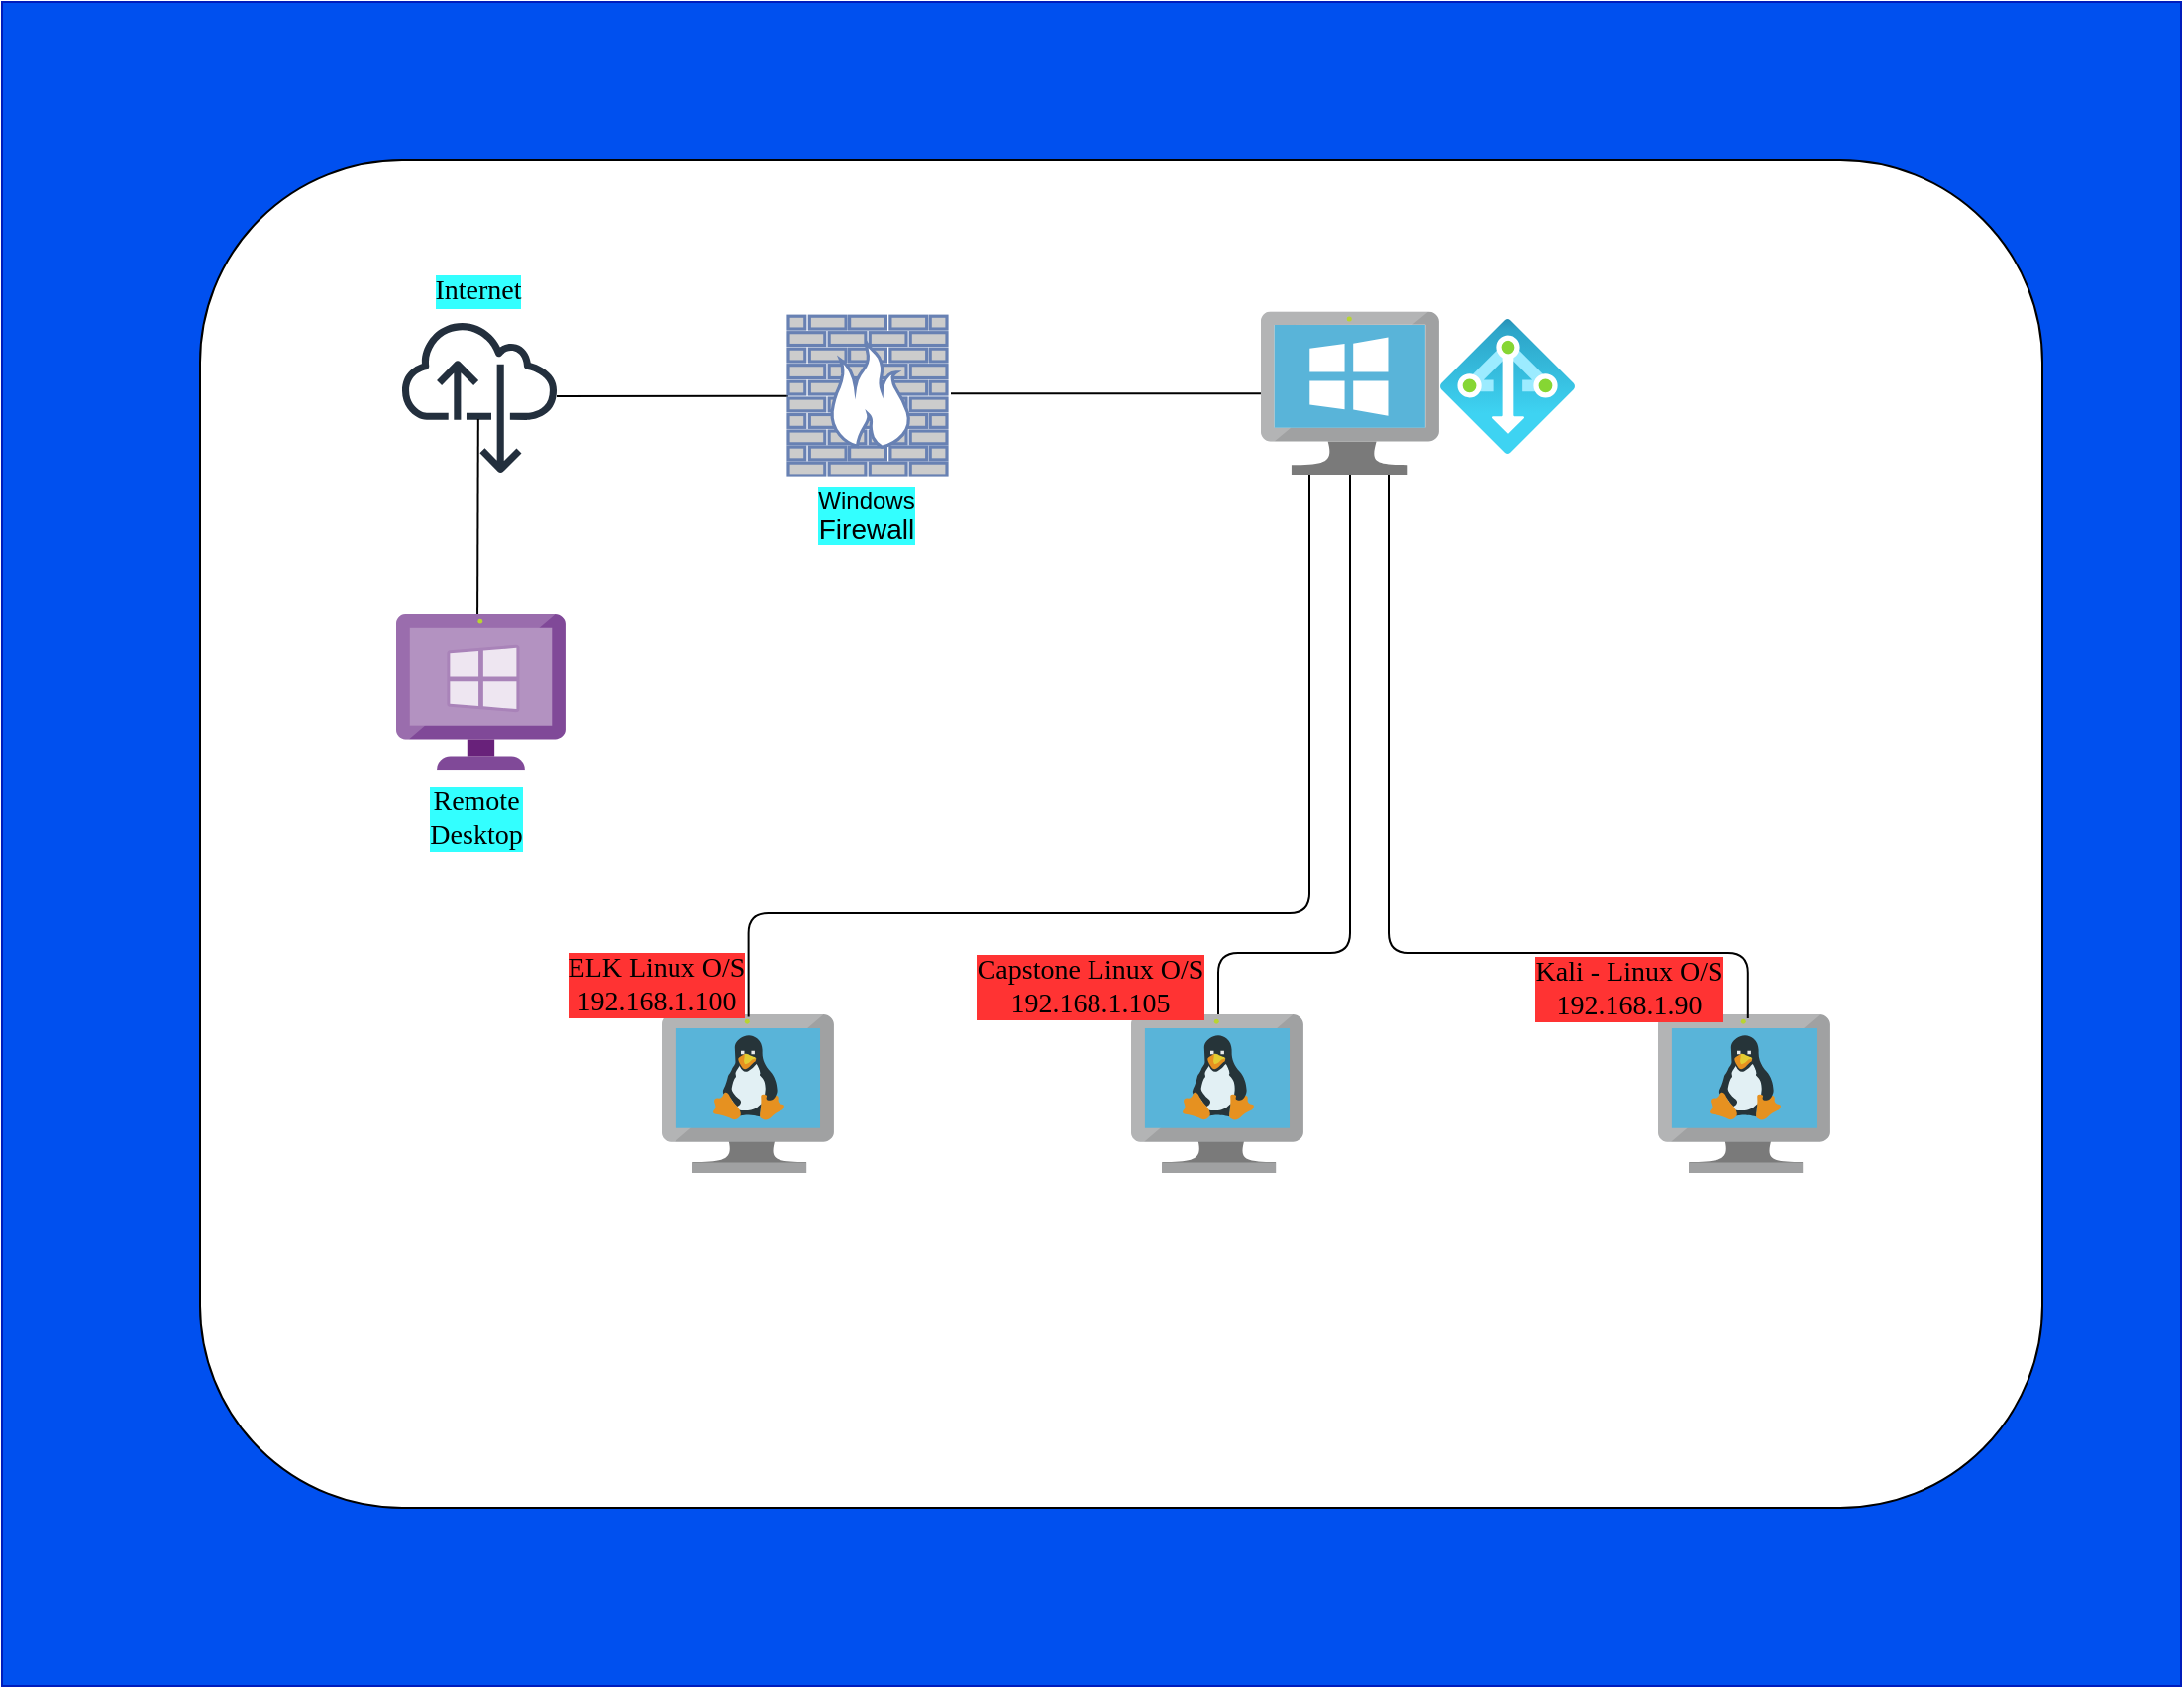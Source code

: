 <mxfile version="17.4.1" type="github">
  <diagram id="ZCgb6ObB1_aWpV4EeQwM" name="Page-1">
    <mxGraphModel dx="1049" dy="870" grid="1" gridSize="10" guides="1" tooltips="1" connect="1" arrows="1" fold="1" page="1" pageScale="1" pageWidth="1100" pageHeight="850" math="0" shadow="0">
      <root>
        <mxCell id="0" />
        <mxCell id="1" parent="0" />
        <mxCell id="qWNLBckgJxY5MX7CqJOy-32" value="" style="whiteSpace=wrap;html=1;rounded=0;fillColor=#0050ef;fontColor=#ffffff;strokeColor=#001DBC;" vertex="1" parent="1">
          <mxGeometry width="1100" height="850" as="geometry" />
        </mxCell>
        <mxCell id="qWNLBckgJxY5MX7CqJOy-31" value="" style="whiteSpace=wrap;html=1;rounded=1;" vertex="1" parent="1">
          <mxGeometry x="100" y="80" width="930" height="680" as="geometry" />
        </mxCell>
        <mxCell id="qWNLBckgJxY5MX7CqJOy-9" value="" style="sketch=0;aspect=fixed;html=1;points=[];align=center;image;fontSize=12;image=img/lib/mscae/VM_Linux.svg;" vertex="1" parent="1">
          <mxGeometry x="836" y="511" width="86.96" height="80" as="geometry" />
        </mxCell>
        <mxCell id="qWNLBckgJxY5MX7CqJOy-2" value="" style="sketch=0;aspect=fixed;html=1;points=[];align=center;image;fontSize=12;image=img/lib/mscae/VM_Linux.svg;" vertex="1" parent="1">
          <mxGeometry x="333" y="511" width="86.96" height="80" as="geometry" />
        </mxCell>
        <mxCell id="qWNLBckgJxY5MX7CqJOy-17" style="edgeStyle=orthogonalEdgeStyle;rounded=0;orthogonalLoop=1;jettySize=auto;html=1;endArrow=none;endFill=0;" edge="1" parent="1" source="qWNLBckgJxY5MX7CqJOy-3">
          <mxGeometry relative="1" as="geometry">
            <mxPoint x="479" y="197.6" as="targetPoint" />
          </mxGeometry>
        </mxCell>
        <mxCell id="qWNLBckgJxY5MX7CqJOy-23" style="edgeStyle=orthogonalEdgeStyle;rounded=1;orthogonalLoop=1;jettySize=auto;html=1;entryX=0.504;entryY=0.015;entryDx=0;entryDy=0;entryPerimeter=0;endArrow=none;endFill=0;" edge="1" parent="1" source="qWNLBckgJxY5MX7CqJOy-3" target="qWNLBckgJxY5MX7CqJOy-2">
          <mxGeometry relative="1" as="geometry">
            <Array as="points">
              <mxPoint x="660" y="460" />
              <mxPoint x="377" y="460" />
            </Array>
          </mxGeometry>
        </mxCell>
        <mxCell id="qWNLBckgJxY5MX7CqJOy-24" style="edgeStyle=orthogonalEdgeStyle;rounded=1;orthogonalLoop=1;jettySize=auto;html=1;entryX=0.522;entryY=0.025;entryDx=0;entryDy=0;entryPerimeter=0;endArrow=none;endFill=0;" edge="1" parent="1" source="qWNLBckgJxY5MX7CqJOy-3" target="qWNLBckgJxY5MX7CqJOy-9">
          <mxGeometry relative="1" as="geometry">
            <Array as="points">
              <mxPoint x="700" y="480" />
              <mxPoint x="881" y="480" />
            </Array>
          </mxGeometry>
        </mxCell>
        <mxCell id="qWNLBckgJxY5MX7CqJOy-37" style="edgeStyle=orthogonalEdgeStyle;rounded=1;orthogonalLoop=1;jettySize=auto;html=1;fontFamily=Tahoma;fontSize=14;endArrow=none;endFill=0;" edge="1" parent="1" source="qWNLBckgJxY5MX7CqJOy-3" target="qWNLBckgJxY5MX7CqJOy-8">
          <mxGeometry relative="1" as="geometry">
            <Array as="points">
              <mxPoint x="681" y="480" />
              <mxPoint x="614" y="480" />
            </Array>
          </mxGeometry>
        </mxCell>
        <mxCell id="qWNLBckgJxY5MX7CqJOy-3" value="" style="sketch=0;aspect=fixed;html=1;points=[];align=center;image;fontSize=12;image=img/lib/mscae/VirtualMachineWindows.svg;" vertex="1" parent="1">
          <mxGeometry x="635.48" y="156.2" width="90" height="82.8" as="geometry" />
        </mxCell>
        <mxCell id="qWNLBckgJxY5MX7CqJOy-4" value="" style="aspect=fixed;html=1;points=[];align=center;image;fontSize=12;image=img/lib/azure2/networking/NAT.svg;rotation=-180;" vertex="1" parent="1">
          <mxGeometry x="726" y="160" width="68" height="68" as="geometry" />
        </mxCell>
        <mxCell id="qWNLBckgJxY5MX7CqJOy-21" style="edgeStyle=none;rounded=0;orthogonalLoop=1;jettySize=auto;html=1;endArrow=none;endFill=0;" edge="1" parent="1" source="qWNLBckgJxY5MX7CqJOy-5" target="qWNLBckgJxY5MX7CqJOy-7">
          <mxGeometry relative="1" as="geometry" />
        </mxCell>
        <mxCell id="qWNLBckgJxY5MX7CqJOy-5" value="" style="fontColor=#0066CC;verticalAlign=top;verticalLabelPosition=bottom;labelPosition=center;align=center;html=1;outlineConnect=0;fillColor=#CCCCCC;strokeColor=#6881B3;gradientColor=none;gradientDirection=north;strokeWidth=2;shape=mxgraph.networks.firewall;" vertex="1" parent="1">
          <mxGeometry x="397" y="158.6" width="80" height="80.4" as="geometry" />
        </mxCell>
        <mxCell id="qWNLBckgJxY5MX7CqJOy-7" value="" style="sketch=0;outlineConnect=0;fontColor=#232F3E;gradientColor=none;fillColor=#232F3D;strokeColor=none;dashed=0;verticalLabelPosition=bottom;verticalAlign=top;align=center;html=1;fontSize=12;fontStyle=0;aspect=fixed;pointerEvents=1;shape=mxgraph.aws4.internet_alt22;" vertex="1" parent="1">
          <mxGeometry x="202" y="160" width="78" height="78" as="geometry" />
        </mxCell>
        <mxCell id="qWNLBckgJxY5MX7CqJOy-8" value="" style="sketch=0;aspect=fixed;html=1;points=[];align=center;image;fontSize=12;image=img/lib/mscae/VM_Linux.svg;" vertex="1" parent="1">
          <mxGeometry x="570" y="511" width="86.96" height="80" as="geometry" />
        </mxCell>
        <mxCell id="qWNLBckgJxY5MX7CqJOy-29" style="edgeStyle=none;rounded=1;orthogonalLoop=1;jettySize=auto;html=1;endArrow=none;endFill=0;exitX=0.48;exitY=0.025;exitDx=0;exitDy=0;exitPerimeter=0;" edge="1" parent="1" source="qWNLBckgJxY5MX7CqJOy-22">
          <mxGeometry relative="1" as="geometry">
            <mxPoint x="239.335" y="282" as="sourcePoint" />
            <mxPoint x="240.417" y="210.545" as="targetPoint" />
          </mxGeometry>
        </mxCell>
        <mxCell id="qWNLBckgJxY5MX7CqJOy-22" value="" style="sketch=0;aspect=fixed;html=1;points=[];align=center;image;fontSize=12;image=img/lib/mscae/VM_Windows_Non_Azure.svg;" vertex="1" parent="1">
          <mxGeometry x="199" y="309" width="85.48" height="78.64" as="geometry" />
        </mxCell>
        <mxCell id="qWNLBckgJxY5MX7CqJOy-33" value="&lt;p style=&quot;line-height: 0.8&quot;&gt;&lt;/p&gt;&lt;div&gt;&lt;span style=&quot;background-color: rgb(51 , 255 , 255) ; line-height: 1&quot;&gt;Windows&lt;/span&gt;&lt;/div&gt;&lt;div&gt;&lt;span style=&quot;background-color: rgb(51 , 255 , 255) ; line-height: 1 ; font-size: 14px&quot;&gt;Firewall&lt;br&gt;&lt;/span&gt;&lt;/div&gt;&lt;p&gt;&lt;/p&gt;" style="text;html=1;resizable=0;autosize=1;align=center;verticalAlign=middle;points=[];fillColor=none;strokeColor=none;rounded=0;" vertex="1" parent="1">
          <mxGeometry x="406" y="229" width="60" height="60" as="geometry" />
        </mxCell>
        <mxCell id="qWNLBckgJxY5MX7CqJOy-34" value="Internet" style="text;html=1;resizable=0;autosize=1;align=center;verticalAlign=middle;points=[];fillColor=none;strokeColor=none;rounded=0;labelBackgroundColor=#33FFFF;fontFamily=Tahoma;fontSize=14;" vertex="1" parent="1">
          <mxGeometry x="205" y="136" width="70" height="20" as="geometry" />
        </mxCell>
        <mxCell id="qWNLBckgJxY5MX7CqJOy-36" value="&lt;div&gt;Remote&lt;/div&gt;&lt;div&gt;Desktop&lt;br&gt;&lt;/div&gt;" style="text;html=1;resizable=0;autosize=1;align=center;verticalAlign=middle;points=[];fillColor=none;strokeColor=none;rounded=0;labelBackgroundColor=#33FFFF;fontFamily=Tahoma;fontSize=14;" vertex="1" parent="1">
          <mxGeometry x="204" y="392" width="70" height="40" as="geometry" />
        </mxCell>
        <mxCell id="qWNLBckgJxY5MX7CqJOy-39" value="&lt;div&gt;Kali - Linux O/S&lt;/div&gt;&lt;div&gt;192.168.1.90&lt;br&gt;&lt;/div&gt;" style="text;html=1;resizable=0;autosize=1;align=center;verticalAlign=middle;points=[];fillColor=none;strokeColor=none;rounded=0;labelBackgroundColor=#FF3333;fontFamily=Tahoma;fontSize=14;" vertex="1" parent="1">
          <mxGeometry x="766" y="478" width="110" height="40" as="geometry" />
        </mxCell>
        <mxCell id="qWNLBckgJxY5MX7CqJOy-40" value="&lt;div&gt;ELK Linux O/S&lt;/div&gt;&lt;div&gt;192.168.1.100&lt;br&gt;&lt;/div&gt;" style="text;html=1;resizable=0;autosize=1;align=center;verticalAlign=middle;points=[];fillColor=none;strokeColor=none;rounded=0;labelBackgroundColor=#FF3333;fontFamily=Tahoma;fontSize=14;" vertex="1" parent="1">
          <mxGeometry x="280" y="476" width="100" height="40" as="geometry" />
        </mxCell>
        <mxCell id="qWNLBckgJxY5MX7CqJOy-41" value="&lt;div&gt;Capstone Linux O/S&lt;/div&gt;&lt;div&gt;192.168.1.105&lt;br&gt;&lt;/div&gt;" style="text;html=1;resizable=0;autosize=1;align=center;verticalAlign=middle;points=[];fillColor=none;strokeColor=none;rounded=0;labelBackgroundColor=#FF3333;fontFamily=Tahoma;fontSize=14;" vertex="1" parent="1">
          <mxGeometry x="479" y="477" width="140" height="40" as="geometry" />
        </mxCell>
      </root>
    </mxGraphModel>
  </diagram>
</mxfile>
